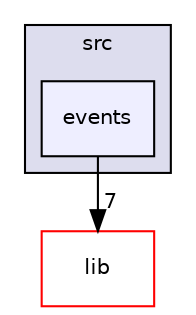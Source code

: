 digraph "src/events" {
  compound=true
  node [ fontsize="10", fontname="Helvetica"];
  edge [ labelfontsize="10", labelfontname="Helvetica"];
  subgraph clusterdir_68267d1309a1af8e8297ef4c3efbcdba {
    graph [ bgcolor="#ddddee", pencolor="black", label="src" fontname="Helvetica", fontsize="10", URL="dir_68267d1309a1af8e8297ef4c3efbcdba.html"]
  dir_14e1e259e8275dc0c459acef3bbf05ae [shape=box, label="events", style="filled", fillcolor="#eeeeff", pencolor="black", URL="dir_14e1e259e8275dc0c459acef3bbf05ae.html"];
  }
  dir_97aefd0d527b934f1d99a682da8fe6a9 [shape=box label="lib" fillcolor="white" style="filled" color="red" URL="dir_97aefd0d527b934f1d99a682da8fe6a9.html"];
  dir_14e1e259e8275dc0c459acef3bbf05ae->dir_97aefd0d527b934f1d99a682da8fe6a9 [headlabel="7", labeldistance=1.5 headhref="dir_000006_000000.html"];
}
